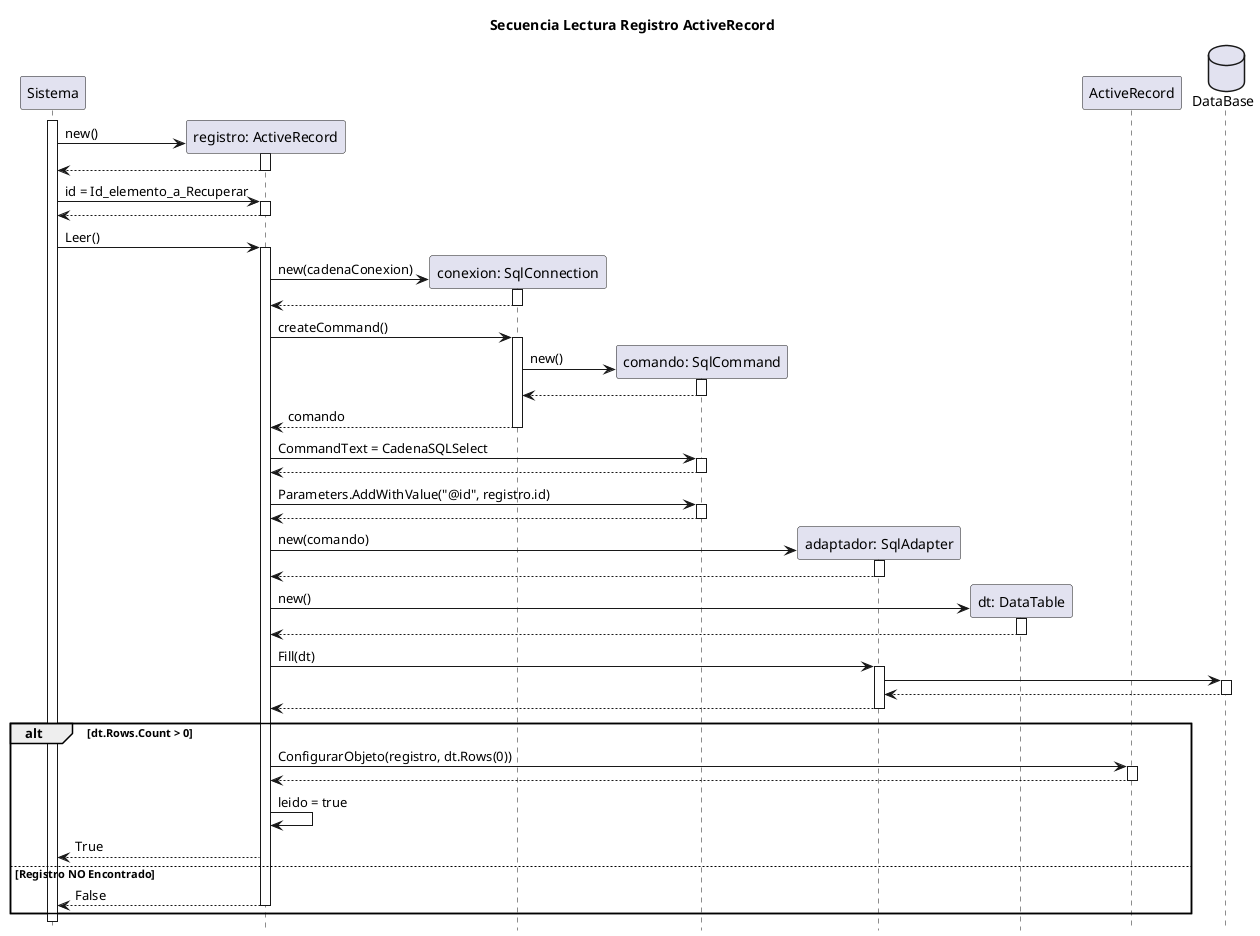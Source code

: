@startuml Sequencia Lectura ActiveRecord
    title "Secuencia Lectura Registro ActiveRecord"
    hide footbox
    participant "Sistema" as sis 
    participant "registro: ActiveRecord" as reg
    participant "conexion: SqlConnection" as con
    participant "comando: SqlCommand" as cmd
    participant "adaptador: SqlAdapter" as adp
    participant "dt: DataTable" as dt
    participant "ActiveRecord" as class
    database "DataBase" as db
  
    activate sis
    create reg
    sis -> reg++: new()
    sis <-- reg--
    sis -> reg++: id = Id_elemento_a_Recuperar
    sis <-- reg--
    sis -> reg++: Leer()
    create con
    reg -> con++: new(cadenaConexion)
    reg <-- con--
    reg -> con++: createCommand()
    create cmd
    con -> cmd++: new()
    con <-- cmd--
    reg <-- con--: comando
    reg -> cmd++: CommandText = CadenaSQLSelect 
    reg <-- cmd--
    reg -> cmd++: Parameters.AddWithValue("@id", registro.id)
    reg <-- cmd--
    create adp
    reg -> adp++: new(comando)
    reg <-- adp--
    create dt
    reg -> dt++: new()
    reg <-- dt--
    reg -> adp++: Fill(dt)
    adp -> db++
    adp <-- db-- 
    reg <-- adp--

    alt dt.Rows.Count > 0
        reg -> class++: ConfigurarObjeto(registro, dt.Rows(0))
        reg <-- class--
        reg -> reg: leido = true
        sis <-- reg: True
    else Registro NO Encontrado
        sis <-- reg--: False
    end
    
@enduml

